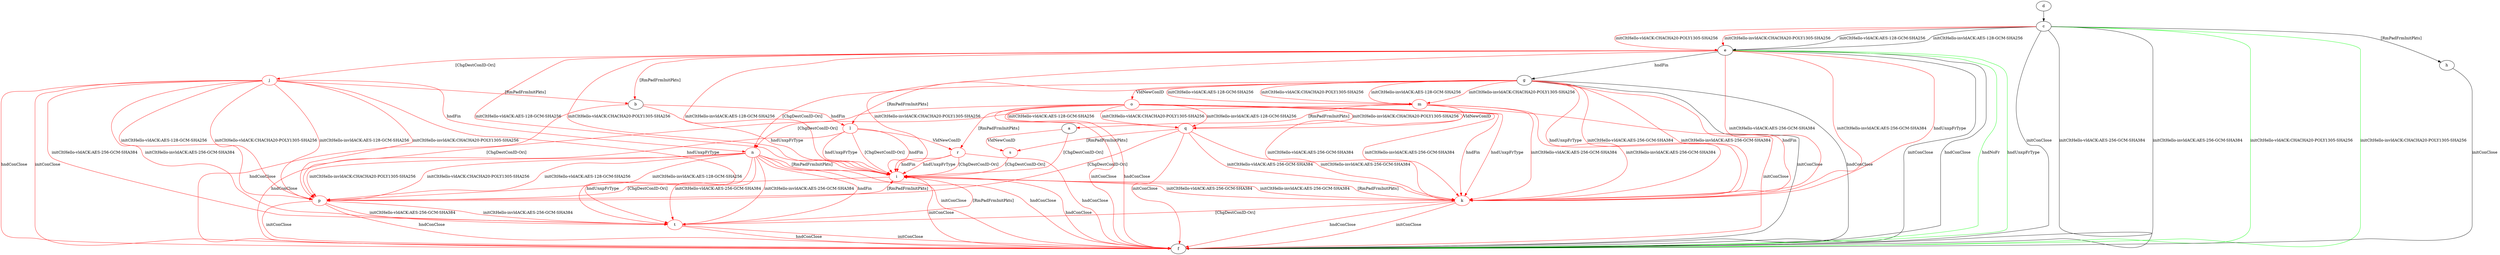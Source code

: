 digraph "" {
	i	[color=red];
	a -> i	[key=0,
		color=red,
		label="[ChgDestConID-Ori] "];
	s	[color=red];
	a -> s	[key=0,
		color=red,
		label="VldNewConID "];
	b -> f	[key=0,
		color=red,
		label="hndConClose "];
	b -> i	[key=0,
		color=red,
		label="hndUnxpFrType "];
	l	[color=red];
	b -> l	[key=0,
		color=red,
		label="hndFin "];
	c -> e	[key=0,
		label="initCltHello-vldACK:AES-128-GCM-SHA256 "];
	c -> e	[key=1,
		label="initCltHello-invldACK:AES-128-GCM-SHA256 "];
	c -> e	[key=2,
		color=red,
		label="initCltHello-vldACK:CHACHA20-POLY1305-SHA256 "];
	c -> e	[key=3,
		color=red,
		label="initCltHello-invldACK:CHACHA20-POLY1305-SHA256 "];
	c -> f	[key=0,
		label="initConClose "];
	c -> f	[key=1,
		label="initCltHello-vldACK:AES-256-GCM-SHA384 "];
	c -> f	[key=2,
		label="initCltHello-invldACK:AES-256-GCM-SHA384 "];
	c -> f	[key=3,
		color=green,
		label="initCltHello-vldACK:CHACHA20-POLY1305-SHA256 "];
	c -> f	[key=4,
		color=green,
		label="initCltHello-invldACK:CHACHA20-POLY1305-SHA256 "];
	c -> h	[key=0,
		label="[RmPadFrmInitPkts] "];
	d -> c	[key=0];
	e -> b	[key=0,
		color=red,
		label="[RmPadFrmInitPkts] "];
	e -> f	[key=0,
		label="initConClose "];
	e -> f	[key=1,
		label="hndConClose "];
	e -> f	[key=2,
		color=green,
		label="hndNoFr "];
	e -> f	[key=3,
		color=green,
		label="hndUnxpFrType "];
	e -> g	[key=0,
		label="hndFin "];
	e -> i	[key=0,
		color=red,
		label="initCltHello-vldACK:AES-128-GCM-SHA256 "];
	e -> i	[key=1,
		color=red,
		label="initCltHello-vldACK:CHACHA20-POLY1305-SHA256 "];
	e -> i	[key=2,
		color=red,
		label="initCltHello-invldACK:AES-128-GCM-SHA256 "];
	e -> i	[key=3,
		color=red,
		label="initCltHello-invldACK:CHACHA20-POLY1305-SHA256 "];
	j	[color=red];
	e -> j	[key=0,
		color=red,
		label="[ChgDestConID-Ori] "];
	k	[color=red];
	e -> k	[key=0,
		color=red,
		label="initCltHello-vldACK:AES-256-GCM-SHA384 "];
	e -> k	[key=1,
		color=red,
		label="initCltHello-invldACK:AES-256-GCM-SHA384 "];
	e -> k	[key=2,
		color=red,
		label="hndUnxpFrType "];
	g -> f	[key=0,
		label="initConClose "];
	g -> f	[key=1,
		label="hndConClose "];
	g -> k	[key=0,
		color=red,
		label="initCltHello-vldACK:AES-256-GCM-SHA384 "];
	g -> k	[key=1,
		color=red,
		label="initCltHello-invldACK:AES-256-GCM-SHA384 "];
	g -> k	[key=2,
		color=red,
		label="hndFin "];
	g -> k	[key=3,
		color=red,
		label="hndUnxpFrType "];
	g -> l	[key=0,
		color=red,
		label="[RmPadFrmInitPkts] "];
	m	[color=red];
	g -> m	[key=0,
		color=red,
		label="initCltHello-vldACK:AES-128-GCM-SHA256 "];
	g -> m	[key=1,
		color=red,
		label="initCltHello-vldACK:CHACHA20-POLY1305-SHA256 "];
	g -> m	[key=2,
		color=red,
		label="initCltHello-invldACK:AES-128-GCM-SHA256 "];
	g -> m	[key=3,
		color=red,
		label="initCltHello-invldACK:CHACHA20-POLY1305-SHA256 "];
	n	[color=red];
	g -> n	[key=0,
		color=red,
		label="[ChgDestConID-Ori] "];
	o	[color=red];
	g -> o	[key=0,
		color=red,
		label="VldNewConID "];
	h -> f	[key=0,
		label="initConClose "];
	i -> f	[key=0,
		color=red,
		label="initConClose "];
	i -> f	[key=1,
		color=red,
		label="hndConClose "];
	i -> k	[key=0,
		color=red,
		label="initCltHello-vldACK:AES-256-GCM-SHA384 "];
	i -> k	[key=1,
		color=red,
		label="initCltHello-invldACK:AES-256-GCM-SHA384 "];
	p	[color=red];
	i -> p	[key=0,
		color=red,
		label="[ChgDestConID-Ori] "];
	j -> b	[key=0,
		color=red,
		label="[RmPadFrmInitPkts] "];
	j -> f	[key=0,
		color=red,
		label="initConClose "];
	j -> f	[key=1,
		color=red,
		label="hndConClose "];
	j -> n	[key=0,
		color=red,
		label="hndFin "];
	j -> p	[key=0,
		color=red,
		label="initCltHello-vldACK:AES-128-GCM-SHA256 "];
	j -> p	[key=1,
		color=red,
		label="initCltHello-vldACK:CHACHA20-POLY1305-SHA256 "];
	j -> p	[key=2,
		color=red,
		label="initCltHello-invldACK:AES-128-GCM-SHA256 "];
	j -> p	[key=3,
		color=red,
		label="initCltHello-invldACK:CHACHA20-POLY1305-SHA256 "];
	t	[color=red];
	j -> t	[key=0,
		color=red,
		label="initCltHello-vldACK:AES-256-GCM-SHA384 "];
	j -> t	[key=1,
		color=red,
		label="initCltHello-invldACK:AES-256-GCM-SHA384 "];
	j -> t	[key=2,
		color=red,
		label="hndUnxpFrType "];
	k -> f	[key=0,
		color=red,
		label="initConClose "];
	k -> f	[key=1,
		color=red,
		label="hndConClose "];
	k -> i	[key=0,
		color=red,
		label="[RmPadFrmInitPkts] "];
	k -> t	[key=0,
		color=red,
		label="[ChgDestConID-Ori] "];
	l -> f	[key=0,
		color=red,
		label="hndConClose "];
	l -> i	[key=0,
		color=red,
		label="hndFin "];
	l -> i	[key=1,
		color=red,
		label="hndUnxpFrType "];
	l -> i	[key=2,
		color=red,
		label="[ChgDestConID-Ori] "];
	r	[color=red];
	l -> r	[key=0,
		color=red,
		label="VldNewConID "];
	m -> a	[key=0,
		color=red,
		label="[RmPadFrmInitPkts] "];
	m -> f	[key=0,
		color=red,
		label="initConClose "];
	m -> k	[key=0,
		color=red,
		label="initCltHello-vldACK:AES-256-GCM-SHA384 "];
	m -> k	[key=1,
		color=red,
		label="initCltHello-invldACK:AES-256-GCM-SHA384 "];
	m -> p	[key=0,
		color=red,
		label="[ChgDestConID-Ori] "];
	q	[color=red];
	m -> q	[key=0,
		color=red,
		label="VldNewConID "];
	n -> f	[key=0,
		color=red,
		label="initConClose "];
	n -> f	[key=1,
		color=red,
		label="hndConClose "];
	n -> i	[key=0,
		color=red,
		label="[RmPadFrmInitPkts] "];
	n -> p	[key=0,
		color=red,
		label="initCltHello-vldACK:AES-128-GCM-SHA256 "];
	n -> p	[key=1,
		color=red,
		label="initCltHello-vldACK:CHACHA20-POLY1305-SHA256 "];
	n -> p	[key=2,
		color=red,
		label="initCltHello-invldACK:AES-128-GCM-SHA256 "];
	n -> p	[key=3,
		color=red,
		label="initCltHello-invldACK:CHACHA20-POLY1305-SHA256 "];
	n -> t	[key=0,
		color=red,
		label="initCltHello-vldACK:AES-256-GCM-SHA384 "];
	n -> t	[key=1,
		color=red,
		label="initCltHello-invldACK:AES-256-GCM-SHA384 "];
	n -> t	[key=2,
		color=red,
		label="hndFin "];
	n -> t	[key=3,
		color=red,
		label="hndUnxpFrType "];
	o -> f	[key=0,
		color=red,
		label="initConClose "];
	o -> f	[key=1,
		color=red,
		label="hndConClose "];
	o -> k	[key=0,
		color=red,
		label="initCltHello-vldACK:AES-256-GCM-SHA384 "];
	o -> k	[key=1,
		color=red,
		label="initCltHello-invldACK:AES-256-GCM-SHA384 "];
	o -> k	[key=2,
		color=red,
		label="hndFin "];
	o -> k	[key=3,
		color=red,
		label="hndUnxpFrType "];
	o -> n	[key=0,
		color=red,
		label="[ChgDestConID-Ori] "];
	o -> q	[key=0,
		color=red,
		label="initCltHello-vldACK:AES-128-GCM-SHA256 "];
	o -> q	[key=1,
		color=red,
		label="initCltHello-vldACK:CHACHA20-POLY1305-SHA256 "];
	o -> q	[key=2,
		color=red,
		label="initCltHello-invldACK:AES-128-GCM-SHA256 "];
	o -> q	[key=3,
		color=red,
		label="initCltHello-invldACK:CHACHA20-POLY1305-SHA256 "];
	o -> r	[key=0,
		color=red,
		label="[RmPadFrmInitPkts] "];
	p -> f	[key=0,
		color=red,
		label="initConClose "];
	p -> f	[key=1,
		color=red,
		label="hndConClose "];
	p -> i	[key=0,
		color=red,
		label="[RmPadFrmInitPkts] "];
	p -> t	[key=0,
		color=red,
		label="initCltHello-vldACK:AES-256-GCM-SHA384 "];
	p -> t	[key=1,
		color=red,
		label="initCltHello-invldACK:AES-256-GCM-SHA384 "];
	q -> f	[key=0,
		color=red,
		label="initConClose "];
	q -> k	[key=0,
		color=red,
		label="initCltHello-vldACK:AES-256-GCM-SHA384 "];
	q -> k	[key=1,
		color=red,
		label="initCltHello-invldACK:AES-256-GCM-SHA384 "];
	q -> p	[key=0,
		color=red,
		label="[ChgDestConID-Ori] "];
	q -> s	[key=0,
		color=red,
		label="[RmPadFrmInitPkts] "];
	r -> f	[key=0,
		color=red,
		label="hndConClose "];
	r -> i	[key=0,
		color=red,
		label="hndFin "];
	r -> i	[key=1,
		color=red,
		label="hndUnxpFrType "];
	r -> i	[key=2,
		color=red,
		label="[ChgDestConID-Ori] "];
	s -> i	[key=0,
		color=red,
		label="[ChgDestConID-Ori] "];
	t -> f	[key=0,
		color=red,
		label="initConClose "];
	t -> f	[key=1,
		color=red,
		label="hndConClose "];
	t -> i	[key=0,
		color=red,
		label="[RmPadFrmInitPkts] "];
}
